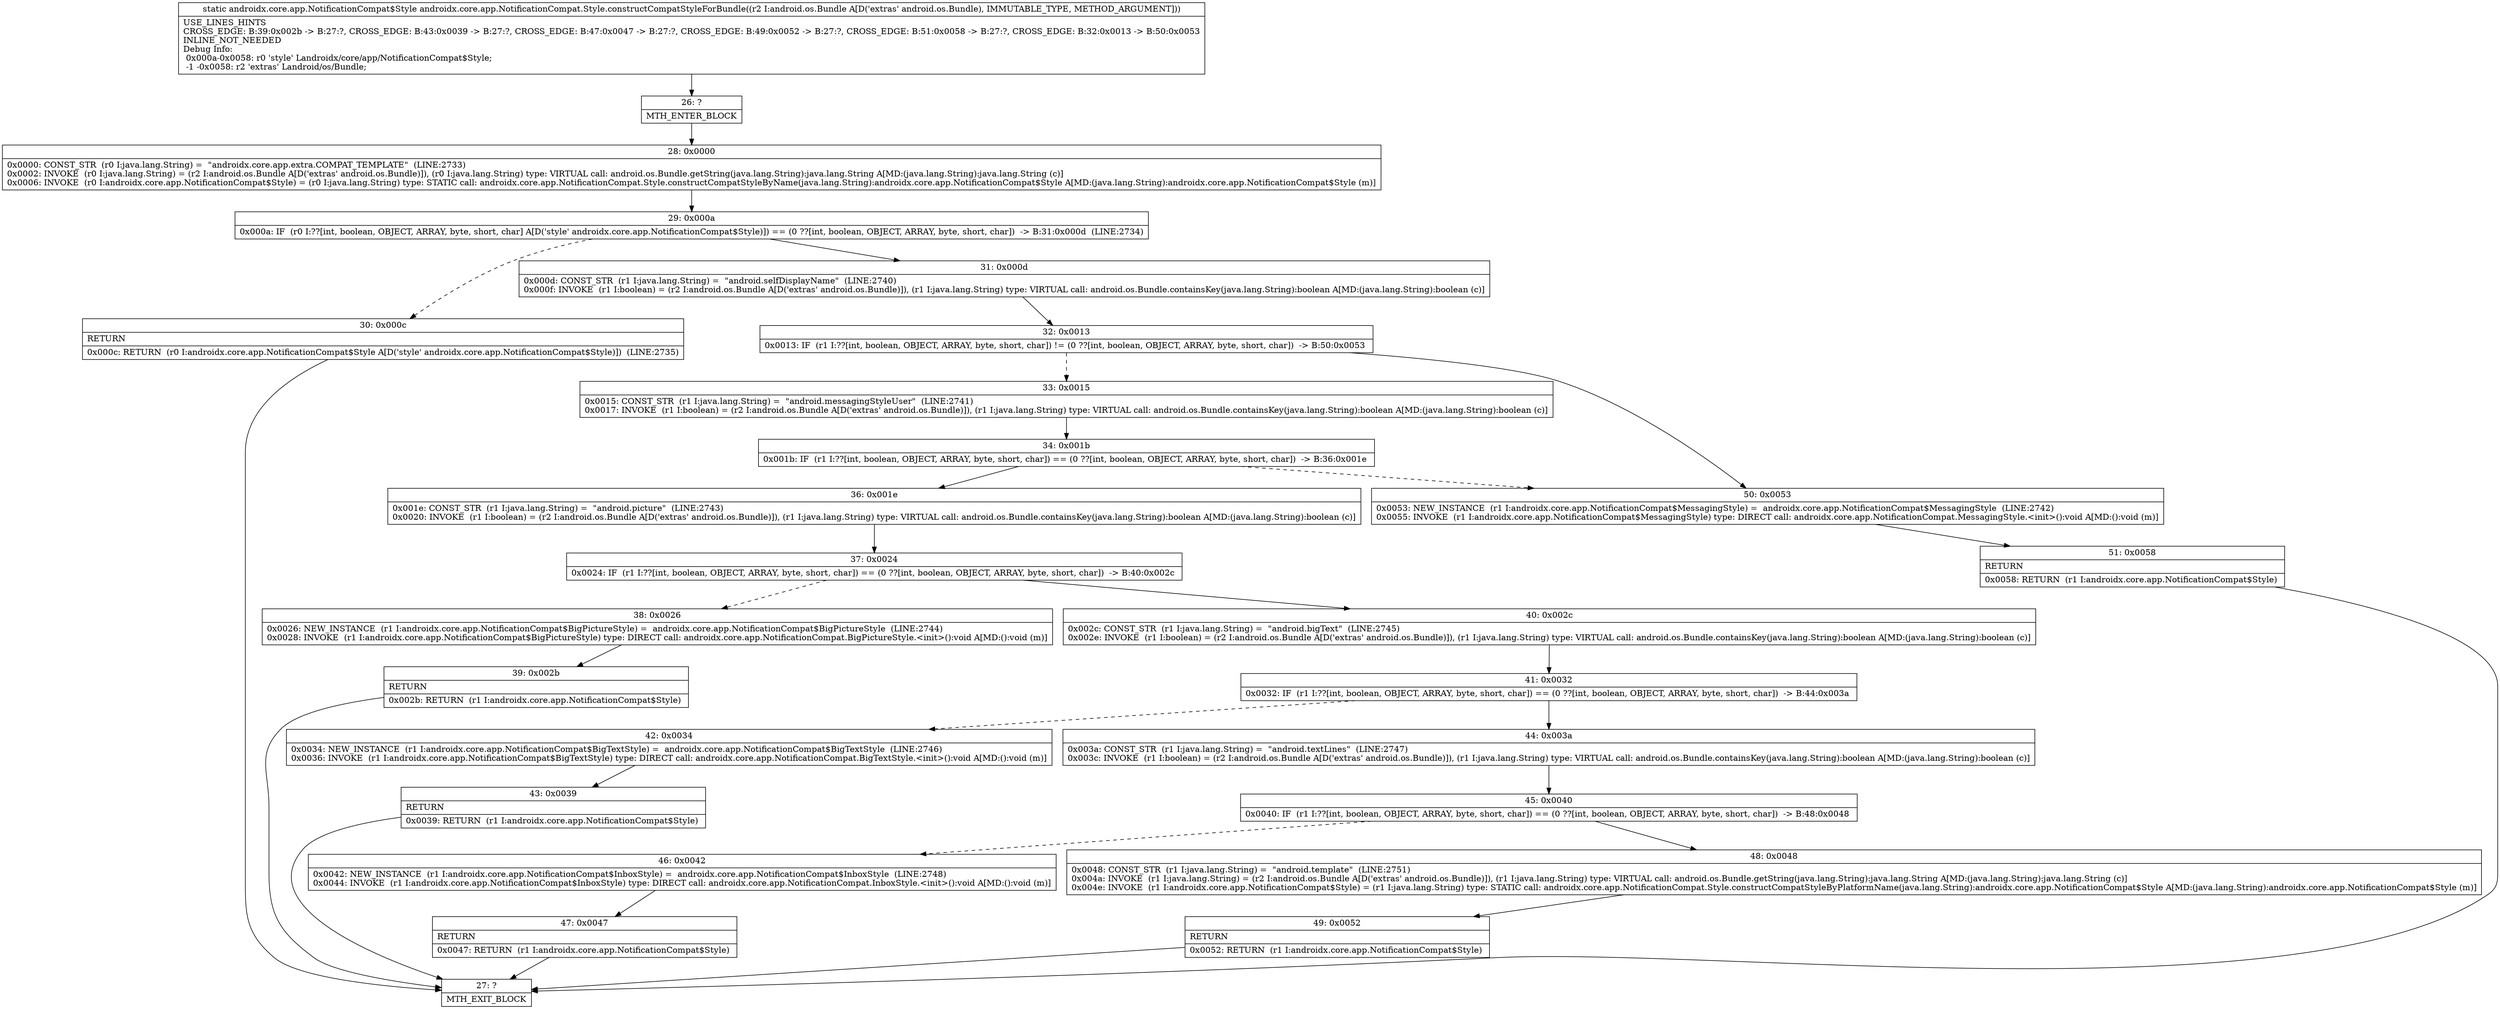 digraph "CFG forandroidx.core.app.NotificationCompat.Style.constructCompatStyleForBundle(Landroid\/os\/Bundle;)Landroidx\/core\/app\/NotificationCompat$Style;" {
Node_26 [shape=record,label="{26\:\ ?|MTH_ENTER_BLOCK\l}"];
Node_28 [shape=record,label="{28\:\ 0x0000|0x0000: CONST_STR  (r0 I:java.lang.String) =  \"androidx.core.app.extra.COMPAT_TEMPLATE\"  (LINE:2733)\l0x0002: INVOKE  (r0 I:java.lang.String) = (r2 I:android.os.Bundle A[D('extras' android.os.Bundle)]), (r0 I:java.lang.String) type: VIRTUAL call: android.os.Bundle.getString(java.lang.String):java.lang.String A[MD:(java.lang.String):java.lang.String (c)]\l0x0006: INVOKE  (r0 I:androidx.core.app.NotificationCompat$Style) = (r0 I:java.lang.String) type: STATIC call: androidx.core.app.NotificationCompat.Style.constructCompatStyleByName(java.lang.String):androidx.core.app.NotificationCompat$Style A[MD:(java.lang.String):androidx.core.app.NotificationCompat$Style (m)]\l}"];
Node_29 [shape=record,label="{29\:\ 0x000a|0x000a: IF  (r0 I:??[int, boolean, OBJECT, ARRAY, byte, short, char] A[D('style' androidx.core.app.NotificationCompat$Style)]) == (0 ??[int, boolean, OBJECT, ARRAY, byte, short, char])  \-\> B:31:0x000d  (LINE:2734)\l}"];
Node_30 [shape=record,label="{30\:\ 0x000c|RETURN\l|0x000c: RETURN  (r0 I:androidx.core.app.NotificationCompat$Style A[D('style' androidx.core.app.NotificationCompat$Style)])  (LINE:2735)\l}"];
Node_27 [shape=record,label="{27\:\ ?|MTH_EXIT_BLOCK\l}"];
Node_31 [shape=record,label="{31\:\ 0x000d|0x000d: CONST_STR  (r1 I:java.lang.String) =  \"android.selfDisplayName\"  (LINE:2740)\l0x000f: INVOKE  (r1 I:boolean) = (r2 I:android.os.Bundle A[D('extras' android.os.Bundle)]), (r1 I:java.lang.String) type: VIRTUAL call: android.os.Bundle.containsKey(java.lang.String):boolean A[MD:(java.lang.String):boolean (c)]\l}"];
Node_32 [shape=record,label="{32\:\ 0x0013|0x0013: IF  (r1 I:??[int, boolean, OBJECT, ARRAY, byte, short, char]) != (0 ??[int, boolean, OBJECT, ARRAY, byte, short, char])  \-\> B:50:0x0053 \l}"];
Node_33 [shape=record,label="{33\:\ 0x0015|0x0015: CONST_STR  (r1 I:java.lang.String) =  \"android.messagingStyleUser\"  (LINE:2741)\l0x0017: INVOKE  (r1 I:boolean) = (r2 I:android.os.Bundle A[D('extras' android.os.Bundle)]), (r1 I:java.lang.String) type: VIRTUAL call: android.os.Bundle.containsKey(java.lang.String):boolean A[MD:(java.lang.String):boolean (c)]\l}"];
Node_34 [shape=record,label="{34\:\ 0x001b|0x001b: IF  (r1 I:??[int, boolean, OBJECT, ARRAY, byte, short, char]) == (0 ??[int, boolean, OBJECT, ARRAY, byte, short, char])  \-\> B:36:0x001e \l}"];
Node_36 [shape=record,label="{36\:\ 0x001e|0x001e: CONST_STR  (r1 I:java.lang.String) =  \"android.picture\"  (LINE:2743)\l0x0020: INVOKE  (r1 I:boolean) = (r2 I:android.os.Bundle A[D('extras' android.os.Bundle)]), (r1 I:java.lang.String) type: VIRTUAL call: android.os.Bundle.containsKey(java.lang.String):boolean A[MD:(java.lang.String):boolean (c)]\l}"];
Node_37 [shape=record,label="{37\:\ 0x0024|0x0024: IF  (r1 I:??[int, boolean, OBJECT, ARRAY, byte, short, char]) == (0 ??[int, boolean, OBJECT, ARRAY, byte, short, char])  \-\> B:40:0x002c \l}"];
Node_38 [shape=record,label="{38\:\ 0x0026|0x0026: NEW_INSTANCE  (r1 I:androidx.core.app.NotificationCompat$BigPictureStyle) =  androidx.core.app.NotificationCompat$BigPictureStyle  (LINE:2744)\l0x0028: INVOKE  (r1 I:androidx.core.app.NotificationCompat$BigPictureStyle) type: DIRECT call: androidx.core.app.NotificationCompat.BigPictureStyle.\<init\>():void A[MD:():void (m)]\l}"];
Node_39 [shape=record,label="{39\:\ 0x002b|RETURN\l|0x002b: RETURN  (r1 I:androidx.core.app.NotificationCompat$Style) \l}"];
Node_40 [shape=record,label="{40\:\ 0x002c|0x002c: CONST_STR  (r1 I:java.lang.String) =  \"android.bigText\"  (LINE:2745)\l0x002e: INVOKE  (r1 I:boolean) = (r2 I:android.os.Bundle A[D('extras' android.os.Bundle)]), (r1 I:java.lang.String) type: VIRTUAL call: android.os.Bundle.containsKey(java.lang.String):boolean A[MD:(java.lang.String):boolean (c)]\l}"];
Node_41 [shape=record,label="{41\:\ 0x0032|0x0032: IF  (r1 I:??[int, boolean, OBJECT, ARRAY, byte, short, char]) == (0 ??[int, boolean, OBJECT, ARRAY, byte, short, char])  \-\> B:44:0x003a \l}"];
Node_42 [shape=record,label="{42\:\ 0x0034|0x0034: NEW_INSTANCE  (r1 I:androidx.core.app.NotificationCompat$BigTextStyle) =  androidx.core.app.NotificationCompat$BigTextStyle  (LINE:2746)\l0x0036: INVOKE  (r1 I:androidx.core.app.NotificationCompat$BigTextStyle) type: DIRECT call: androidx.core.app.NotificationCompat.BigTextStyle.\<init\>():void A[MD:():void (m)]\l}"];
Node_43 [shape=record,label="{43\:\ 0x0039|RETURN\l|0x0039: RETURN  (r1 I:androidx.core.app.NotificationCompat$Style) \l}"];
Node_44 [shape=record,label="{44\:\ 0x003a|0x003a: CONST_STR  (r1 I:java.lang.String) =  \"android.textLines\"  (LINE:2747)\l0x003c: INVOKE  (r1 I:boolean) = (r2 I:android.os.Bundle A[D('extras' android.os.Bundle)]), (r1 I:java.lang.String) type: VIRTUAL call: android.os.Bundle.containsKey(java.lang.String):boolean A[MD:(java.lang.String):boolean (c)]\l}"];
Node_45 [shape=record,label="{45\:\ 0x0040|0x0040: IF  (r1 I:??[int, boolean, OBJECT, ARRAY, byte, short, char]) == (0 ??[int, boolean, OBJECT, ARRAY, byte, short, char])  \-\> B:48:0x0048 \l}"];
Node_46 [shape=record,label="{46\:\ 0x0042|0x0042: NEW_INSTANCE  (r1 I:androidx.core.app.NotificationCompat$InboxStyle) =  androidx.core.app.NotificationCompat$InboxStyle  (LINE:2748)\l0x0044: INVOKE  (r1 I:androidx.core.app.NotificationCompat$InboxStyle) type: DIRECT call: androidx.core.app.NotificationCompat.InboxStyle.\<init\>():void A[MD:():void (m)]\l}"];
Node_47 [shape=record,label="{47\:\ 0x0047|RETURN\l|0x0047: RETURN  (r1 I:androidx.core.app.NotificationCompat$Style) \l}"];
Node_48 [shape=record,label="{48\:\ 0x0048|0x0048: CONST_STR  (r1 I:java.lang.String) =  \"android.template\"  (LINE:2751)\l0x004a: INVOKE  (r1 I:java.lang.String) = (r2 I:android.os.Bundle A[D('extras' android.os.Bundle)]), (r1 I:java.lang.String) type: VIRTUAL call: android.os.Bundle.getString(java.lang.String):java.lang.String A[MD:(java.lang.String):java.lang.String (c)]\l0x004e: INVOKE  (r1 I:androidx.core.app.NotificationCompat$Style) = (r1 I:java.lang.String) type: STATIC call: androidx.core.app.NotificationCompat.Style.constructCompatStyleByPlatformName(java.lang.String):androidx.core.app.NotificationCompat$Style A[MD:(java.lang.String):androidx.core.app.NotificationCompat$Style (m)]\l}"];
Node_49 [shape=record,label="{49\:\ 0x0052|RETURN\l|0x0052: RETURN  (r1 I:androidx.core.app.NotificationCompat$Style) \l}"];
Node_50 [shape=record,label="{50\:\ 0x0053|0x0053: NEW_INSTANCE  (r1 I:androidx.core.app.NotificationCompat$MessagingStyle) =  androidx.core.app.NotificationCompat$MessagingStyle  (LINE:2742)\l0x0055: INVOKE  (r1 I:androidx.core.app.NotificationCompat$MessagingStyle) type: DIRECT call: androidx.core.app.NotificationCompat.MessagingStyle.\<init\>():void A[MD:():void (m)]\l}"];
Node_51 [shape=record,label="{51\:\ 0x0058|RETURN\l|0x0058: RETURN  (r1 I:androidx.core.app.NotificationCompat$Style) \l}"];
MethodNode[shape=record,label="{static androidx.core.app.NotificationCompat$Style androidx.core.app.NotificationCompat.Style.constructCompatStyleForBundle((r2 I:android.os.Bundle A[D('extras' android.os.Bundle), IMMUTABLE_TYPE, METHOD_ARGUMENT]))  | USE_LINES_HINTS\lCROSS_EDGE: B:39:0x002b \-\> B:27:?, CROSS_EDGE: B:43:0x0039 \-\> B:27:?, CROSS_EDGE: B:47:0x0047 \-\> B:27:?, CROSS_EDGE: B:49:0x0052 \-\> B:27:?, CROSS_EDGE: B:51:0x0058 \-\> B:27:?, CROSS_EDGE: B:32:0x0013 \-\> B:50:0x0053\lINLINE_NOT_NEEDED\lDebug Info:\l  0x000a\-0x0058: r0 'style' Landroidx\/core\/app\/NotificationCompat$Style;\l  \-1 \-0x0058: r2 'extras' Landroid\/os\/Bundle;\l}"];
MethodNode -> Node_26;Node_26 -> Node_28;
Node_28 -> Node_29;
Node_29 -> Node_30[style=dashed];
Node_29 -> Node_31;
Node_30 -> Node_27;
Node_31 -> Node_32;
Node_32 -> Node_33[style=dashed];
Node_32 -> Node_50;
Node_33 -> Node_34;
Node_34 -> Node_36;
Node_34 -> Node_50[style=dashed];
Node_36 -> Node_37;
Node_37 -> Node_38[style=dashed];
Node_37 -> Node_40;
Node_38 -> Node_39;
Node_39 -> Node_27;
Node_40 -> Node_41;
Node_41 -> Node_42[style=dashed];
Node_41 -> Node_44;
Node_42 -> Node_43;
Node_43 -> Node_27;
Node_44 -> Node_45;
Node_45 -> Node_46[style=dashed];
Node_45 -> Node_48;
Node_46 -> Node_47;
Node_47 -> Node_27;
Node_48 -> Node_49;
Node_49 -> Node_27;
Node_50 -> Node_51;
Node_51 -> Node_27;
}

